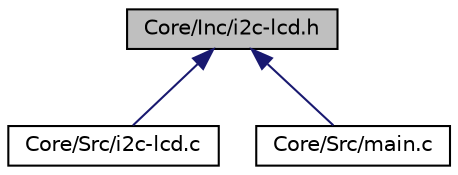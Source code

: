 digraph "Core/Inc/i2c-lcd.h"
{
  edge [fontname="Helvetica",fontsize="10",labelfontname="Helvetica",labelfontsize="10"];
  node [fontname="Helvetica",fontsize="10",shape=record];
  Node2 [label="Core/Inc/i2c-lcd.h",height=0.2,width=0.4,color="black", fillcolor="grey75", style="filled", fontcolor="black"];
  Node2 -> Node3 [dir="back",color="midnightblue",fontsize="10",style="solid"];
  Node3 [label="Core/Src/i2c-lcd.c",height=0.2,width=0.4,color="black", fillcolor="white", style="filled",URL="$i2c-lcd_8c.html"];
  Node2 -> Node4 [dir="back",color="midnightblue",fontsize="10",style="solid"];
  Node4 [label="Core/Src/main.c",height=0.2,width=0.4,color="black", fillcolor="white", style="filled",URL="$main_8c.html"];
}
